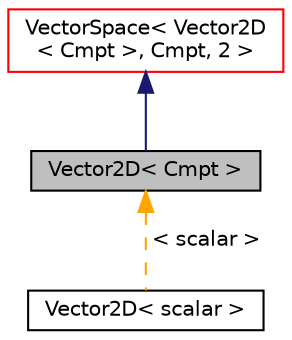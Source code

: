 digraph "Vector2D&lt; Cmpt &gt;"
{
  bgcolor="transparent";
  edge [fontname="Helvetica",fontsize="10",labelfontname="Helvetica",labelfontsize="10"];
  node [fontname="Helvetica",fontsize="10",shape=record];
  Node1 [label="Vector2D\< Cmpt \>",height=0.2,width=0.4,color="black", fillcolor="grey75", style="filled", fontcolor="black"];
  Node2 -> Node1 [dir="back",color="midnightblue",fontsize="10",style="solid",fontname="Helvetica"];
  Node2 [label="VectorSpace\< Vector2D\l\< Cmpt \>, Cmpt, 2 \>",height=0.2,width=0.4,color="red",URL="$a02889.html"];
  Node1 -> Node3 [dir="back",color="orange",fontsize="10",style="dashed",label=" \< scalar \>" ,fontname="Helvetica"];
  Node3 [label="Vector2D\< scalar \>",height=0.2,width=0.4,color="black",URL="$a02888.html"];
}
